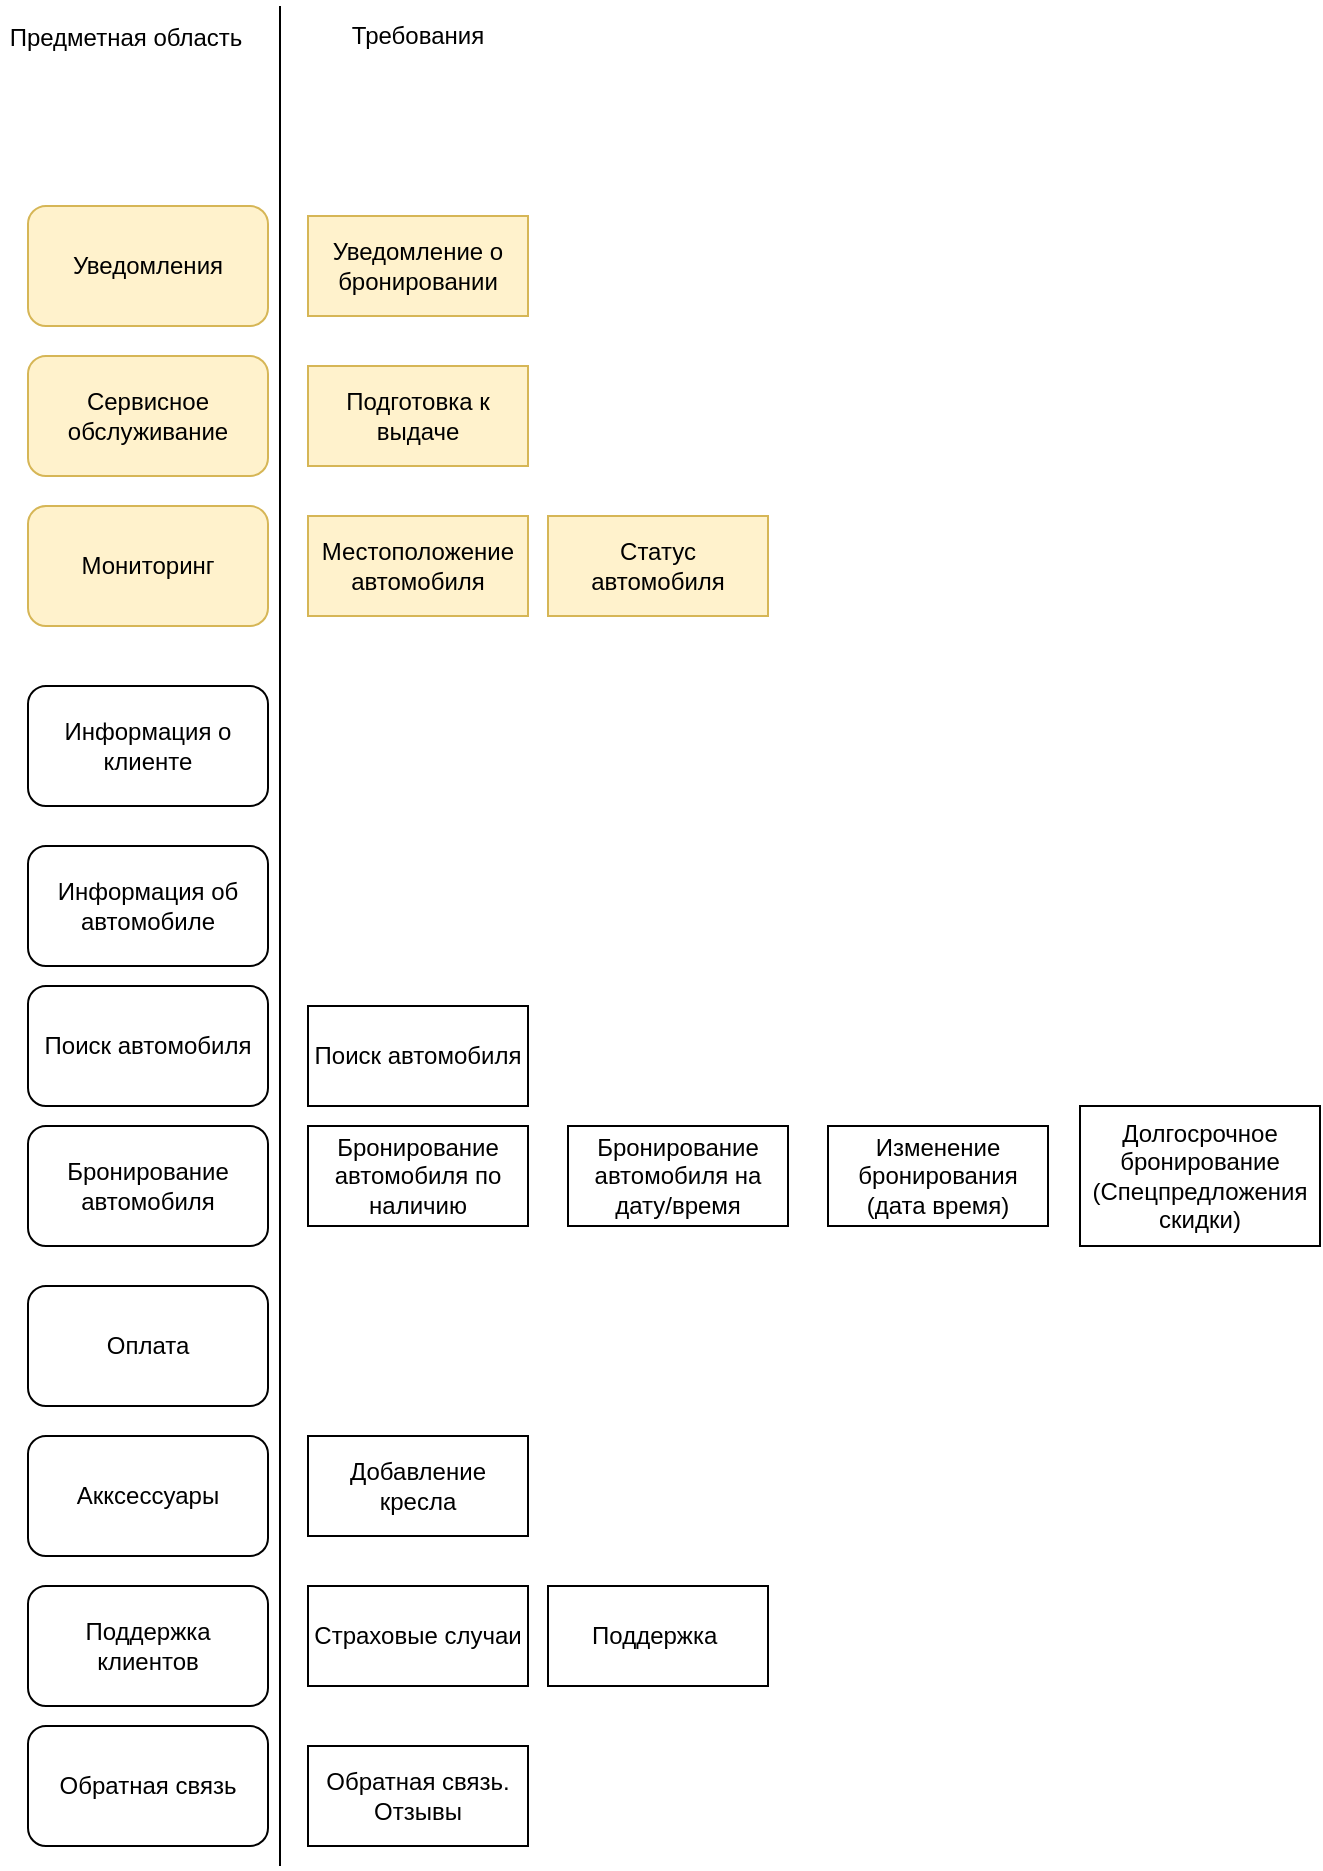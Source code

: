 <mxfile version="25.0.3">
  <diagram name="Страница — 1" id="cTIHMesXAAecEi_Y4hJ7">
    <mxGraphModel dx="2074" dy="1106" grid="1" gridSize="10" guides="1" tooltips="1" connect="1" arrows="1" fold="1" page="1" pageScale="1" pageWidth="827" pageHeight="1169" math="0" shadow="0">
      <root>
        <mxCell id="0" />
        <mxCell id="1" parent="0" />
        <mxCell id="epi0C_etYSSGbKdn1uX5-9" value="Поиск автомобиля" style="html=1;whiteSpace=wrap;" vertex="1" parent="1">
          <mxGeometry x="184" y="510" width="110" height="50" as="geometry" />
        </mxCell>
        <mxCell id="epi0C_etYSSGbKdn1uX5-10" value="Бронирование автомобиля по наличию" style="html=1;whiteSpace=wrap;" vertex="1" parent="1">
          <mxGeometry x="184" y="570" width="110" height="50" as="geometry" />
        </mxCell>
        <mxCell id="epi0C_etYSSGbKdn1uX5-12" value="Добавление кресла" style="html=1;whiteSpace=wrap;" vertex="1" parent="1">
          <mxGeometry x="184" y="725" width="110" height="50" as="geometry" />
        </mxCell>
        <mxCell id="epi0C_etYSSGbKdn1uX5-13" value="Бронирование автомобиля на дату/время" style="html=1;whiteSpace=wrap;" vertex="1" parent="1">
          <mxGeometry x="314" y="570" width="110" height="50" as="geometry" />
        </mxCell>
        <mxCell id="epi0C_etYSSGbKdn1uX5-14" value="Изменение бронирования (дата время)" style="html=1;whiteSpace=wrap;" vertex="1" parent="1">
          <mxGeometry x="444" y="570" width="110" height="50" as="geometry" />
        </mxCell>
        <mxCell id="epi0C_etYSSGbKdn1uX5-15" value="Поддержка&amp;nbsp;" style="html=1;whiteSpace=wrap;" vertex="1" parent="1">
          <mxGeometry x="304" y="800" width="110" height="50" as="geometry" />
        </mxCell>
        <mxCell id="epi0C_etYSSGbKdn1uX5-16" value="Страховые случаи" style="html=1;whiteSpace=wrap;" vertex="1" parent="1">
          <mxGeometry x="184" y="800" width="110" height="50" as="geometry" />
        </mxCell>
        <mxCell id="epi0C_etYSSGbKdn1uX5-18" value="Обратная связь.&lt;div&gt;Отзывы&lt;/div&gt;" style="html=1;whiteSpace=wrap;" vertex="1" parent="1">
          <mxGeometry x="184" y="880" width="110" height="50" as="geometry" />
        </mxCell>
        <mxCell id="epi0C_etYSSGbKdn1uX5-20" value="Статус автомобиля" style="html=1;whiteSpace=wrap;fillColor=#fff2cc;strokeColor=#d6b656;" vertex="1" parent="1">
          <mxGeometry x="304" y="265" width="110" height="50" as="geometry" />
        </mxCell>
        <mxCell id="epi0C_etYSSGbKdn1uX5-21" value="Уведомление о бронировании" style="html=1;whiteSpace=wrap;fillColor=#fff2cc;strokeColor=#d6b656;" vertex="1" parent="1">
          <mxGeometry x="184" y="115" width="110" height="50" as="geometry" />
        </mxCell>
        <mxCell id="epi0C_etYSSGbKdn1uX5-23" value="Подготовка к выдаче" style="html=1;whiteSpace=wrap;fillColor=#fff2cc;strokeColor=#d6b656;" vertex="1" parent="1">
          <mxGeometry x="184" y="190" width="110" height="50" as="geometry" />
        </mxCell>
        <mxCell id="epi0C_etYSSGbKdn1uX5-24" value="Долгосрочное бронирование&lt;div&gt;(Спецпредложения скидки)&lt;/div&gt;" style="html=1;whiteSpace=wrap;" vertex="1" parent="1">
          <mxGeometry x="570" y="560" width="120" height="70" as="geometry" />
        </mxCell>
        <mxCell id="epi0C_etYSSGbKdn1uX5-28" value="&lt;div&gt;&lt;span style=&quot;background-color: initial;&quot;&gt;Информация о клиенте&lt;/span&gt;&lt;/div&gt;" style="rounded=1;whiteSpace=wrap;html=1;" vertex="1" parent="1">
          <mxGeometry x="44" y="350" width="120" height="60" as="geometry" />
        </mxCell>
        <mxCell id="epi0C_etYSSGbKdn1uX5-29" value="&lt;div&gt;&lt;span style=&quot;background-color: initial;&quot;&gt;Информация об автомобиле&lt;/span&gt;&lt;/div&gt;" style="rounded=1;whiteSpace=wrap;html=1;" vertex="1" parent="1">
          <mxGeometry x="44" y="430" width="120" height="60" as="geometry" />
        </mxCell>
        <mxCell id="epi0C_etYSSGbKdn1uX5-30" value="&lt;div&gt;&lt;span style=&quot;background-color: initial;&quot;&gt;Поиск автомобиля&lt;/span&gt;&lt;/div&gt;" style="rounded=1;whiteSpace=wrap;html=1;" vertex="1" parent="1">
          <mxGeometry x="44" y="500" width="120" height="60" as="geometry" />
        </mxCell>
        <mxCell id="epi0C_etYSSGbKdn1uX5-31" value="&lt;div&gt;&lt;span style=&quot;background-color: initial;&quot;&gt;Бронирование&lt;/span&gt;&lt;/div&gt;&lt;div&gt;&lt;span style=&quot;background-color: initial;&quot;&gt;автомобиля&lt;/span&gt;&lt;/div&gt;" style="rounded=1;whiteSpace=wrap;html=1;" vertex="1" parent="1">
          <mxGeometry x="44" y="570" width="120" height="60" as="geometry" />
        </mxCell>
        <mxCell id="epi0C_etYSSGbKdn1uX5-32" value="&lt;div&gt;&lt;span style=&quot;background-color: initial;&quot;&gt;Уведомления&lt;/span&gt;&lt;/div&gt;" style="rounded=1;whiteSpace=wrap;html=1;fillColor=#fff2cc;strokeColor=#d6b656;" vertex="1" parent="1">
          <mxGeometry x="44" y="110" width="120" height="60" as="geometry" />
        </mxCell>
        <mxCell id="epi0C_etYSSGbKdn1uX5-33" value="&lt;div&gt;&lt;span style=&quot;background-color: initial;&quot;&gt;Оплата&lt;/span&gt;&lt;/div&gt;" style="rounded=1;whiteSpace=wrap;html=1;" vertex="1" parent="1">
          <mxGeometry x="44" y="650" width="120" height="60" as="geometry" />
        </mxCell>
        <mxCell id="epi0C_etYSSGbKdn1uX5-34" value="&lt;div&gt;&lt;span style=&quot;background-color: initial;&quot;&gt;Акксессуары&lt;/span&gt;&lt;/div&gt;" style="rounded=1;whiteSpace=wrap;html=1;" vertex="1" parent="1">
          <mxGeometry x="44" y="725" width="120" height="60" as="geometry" />
        </mxCell>
        <mxCell id="epi0C_etYSSGbKdn1uX5-35" value="&lt;div&gt;&lt;span style=&quot;background-color: initial;&quot;&gt;Поддержка&lt;/span&gt;&lt;/div&gt;&lt;div&gt;&lt;span style=&quot;background-color: initial;&quot;&gt;клиентов&lt;/span&gt;&lt;/div&gt;" style="rounded=1;whiteSpace=wrap;html=1;" vertex="1" parent="1">
          <mxGeometry x="44" y="800" width="120" height="60" as="geometry" />
        </mxCell>
        <mxCell id="epi0C_etYSSGbKdn1uX5-36" value="&lt;div&gt;Обратная связь&lt;/div&gt;" style="rounded=1;whiteSpace=wrap;html=1;" vertex="1" parent="1">
          <mxGeometry x="44" y="870" width="120" height="60" as="geometry" />
        </mxCell>
        <mxCell id="epi0C_etYSSGbKdn1uX5-37" value="&lt;div&gt;&lt;span style=&quot;background-color: initial;&quot;&gt;Мониторинг&lt;/span&gt;&lt;/div&gt;" style="rounded=1;whiteSpace=wrap;html=1;fillColor=#fff2cc;strokeColor=#d6b656;" vertex="1" parent="1">
          <mxGeometry x="44" y="260" width="120" height="60" as="geometry" />
        </mxCell>
        <mxCell id="epi0C_etYSSGbKdn1uX5-38" value="Местоположение автомобиля" style="html=1;whiteSpace=wrap;fillColor=#fff2cc;strokeColor=#d6b656;" vertex="1" parent="1">
          <mxGeometry x="184" y="265" width="110" height="50" as="geometry" />
        </mxCell>
        <mxCell id="epi0C_etYSSGbKdn1uX5-39" value="&lt;div&gt;&lt;span style=&quot;background-color: initial;&quot;&gt;Сервисное обслуживание&lt;/span&gt;&lt;/div&gt;" style="rounded=1;whiteSpace=wrap;html=1;fillColor=#fff2cc;strokeColor=#d6b656;" vertex="1" parent="1">
          <mxGeometry x="44" y="185" width="120" height="60" as="geometry" />
        </mxCell>
        <mxCell id="epi0C_etYSSGbKdn1uX5-43" value="" style="endArrow=none;html=1;rounded=0;" edge="1" parent="1">
          <mxGeometry width="50" height="50" relative="1" as="geometry">
            <mxPoint x="170" y="940" as="sourcePoint" />
            <mxPoint x="170" y="10" as="targetPoint" />
          </mxGeometry>
        </mxCell>
        <mxCell id="epi0C_etYSSGbKdn1uX5-49" value="&lt;h1 style=&quot;margin-top: 0px;&quot;&gt;&lt;span style=&quot;font-weight: normal;&quot;&gt;&lt;font style=&quot;font-size: 12px;&quot;&gt;Предметная область&lt;/font&gt;&lt;/span&gt;&lt;/h1&gt;" style="text;html=1;align=center;verticalAlign=middle;whiteSpace=wrap;rounded=0;" vertex="1" parent="1">
          <mxGeometry x="30" y="15" width="126" height="30" as="geometry" />
        </mxCell>
        <mxCell id="epi0C_etYSSGbKdn1uX5-50" value="&lt;span style=&quot;text-align: left;&quot;&gt;Требования&lt;/span&gt;" style="text;html=1;align=center;verticalAlign=middle;whiteSpace=wrap;rounded=0;" vertex="1" parent="1">
          <mxGeometry x="209" y="10" width="60" height="30" as="geometry" />
        </mxCell>
        <mxCell id="epi0C_etYSSGbKdn1uX5-53" style="edgeStyle=orthogonalEdgeStyle;rounded=0;orthogonalLoop=1;jettySize=auto;html=1;exitX=0.5;exitY=1;exitDx=0;exitDy=0;" edge="1" parent="1" source="epi0C_etYSSGbKdn1uX5-50" target="epi0C_etYSSGbKdn1uX5-50">
          <mxGeometry relative="1" as="geometry" />
        </mxCell>
      </root>
    </mxGraphModel>
  </diagram>
</mxfile>
